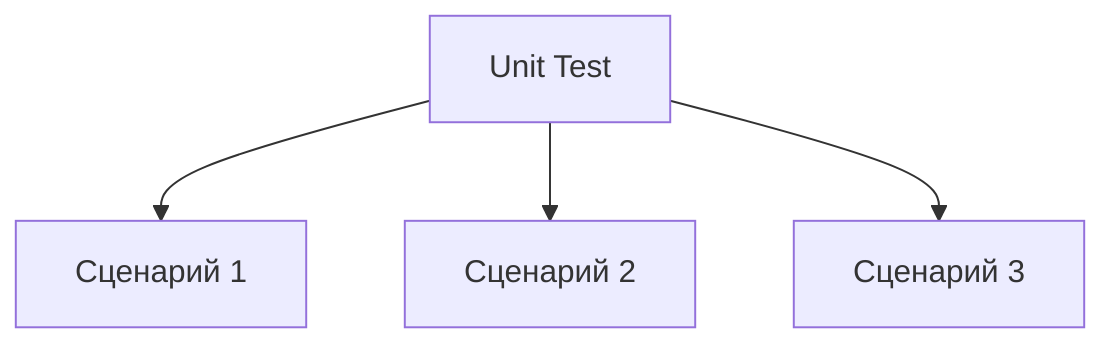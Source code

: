 %% Unit-тесты: основные сценарии.
graph TD
    A[Unit Test] --> B[Сценарий 1]
    A --> C[Сценарий 2]
    A --> D[Сценарий 3]